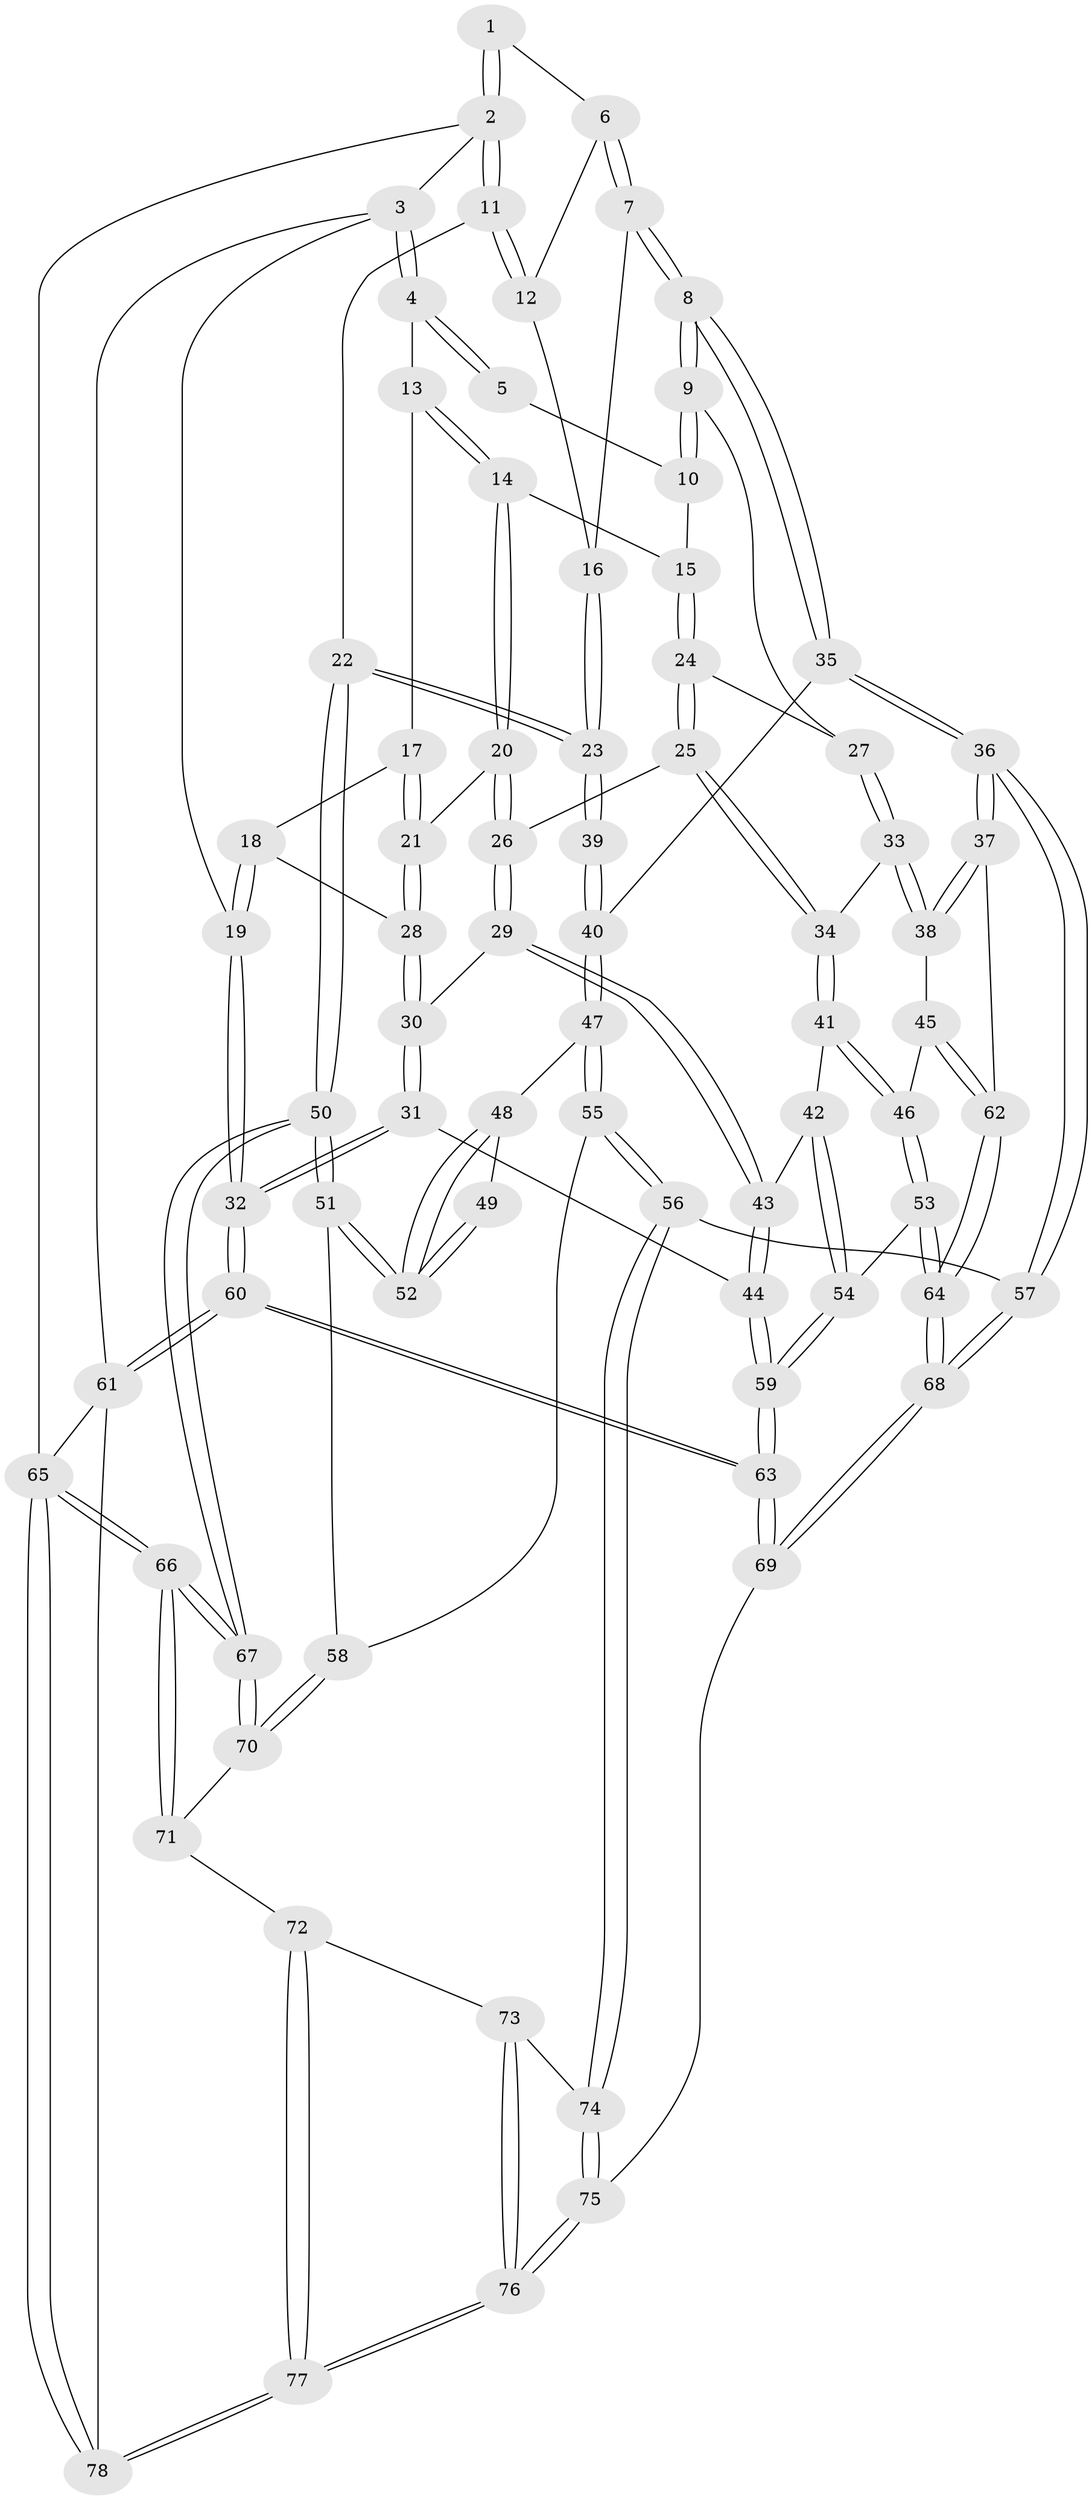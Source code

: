 // Generated by graph-tools (version 1.1) at 2025/27/03/09/25 03:27:17]
// undirected, 78 vertices, 192 edges
graph export_dot {
graph [start="1"]
  node [color=gray90,style=filled];
  1 [pos="+0.8611785626945636+0"];
  2 [pos="+1+0"];
  3 [pos="+0+0"];
  4 [pos="+0+0"];
  5 [pos="+0.514798729337016+0"];
  6 [pos="+0.8482561896715574+0"];
  7 [pos="+0.7433198916779624+0.20659680514512427"];
  8 [pos="+0.7427730334177901+0.20715744672290248"];
  9 [pos="+0.6770023461890368+0.18253576554329565"];
  10 [pos="+0.5146459575617885+0"];
  11 [pos="+1+0.04493116096669288"];
  12 [pos="+0.9699721650257351+0.09741014531261649"];
  13 [pos="+0.2497172030590911+0.10121328196326226"];
  14 [pos="+0.3423850779674805+0.14094525795270618"];
  15 [pos="+0.3713738777336306+0.14579786968557232"];
  16 [pos="+0.9123550543868048+0.1589713639509611"];
  17 [pos="+0.18477672525847058+0.15865644606424087"];
  18 [pos="+0.030671947439788363+0.1820402944462509"];
  19 [pos="+0+0"];
  20 [pos="+0.21736694440196594+0.2803146774719293"];
  21 [pos="+0.19412340369003958+0.2598309620203839"];
  22 [pos="+1+0.35517417547912034"];
  23 [pos="+1+0.3472965287479455"];
  24 [pos="+0.3867431995742282+0.17022845403229198"];
  25 [pos="+0.25280786006205014+0.34120648194687336"];
  26 [pos="+0.2376552952711942+0.33991261531115663"];
  27 [pos="+0.4651176300801419+0.25028047285686156"];
  28 [pos="+0.08668030154796677+0.26869369375892715"];
  29 [pos="+0.20062365661434675+0.3721438278727438"];
  30 [pos="+0.08869184861806076+0.3078433184515476"];
  31 [pos="+0.024863741807945497+0.4092756501881995"];
  32 [pos="+0+0.3992305954412972"];
  33 [pos="+0.45427457495480905+0.32512665309134964"];
  34 [pos="+0.35247306465533634+0.3884447840356015"];
  35 [pos="+0.7797085005201249+0.3420579097183093"];
  36 [pos="+0.6708137795601642+0.49965774786066025"];
  37 [pos="+0.6623575771494569+0.4981997839759924"];
  38 [pos="+0.5508435248653899+0.4578976625297393"];
  39 [pos="+1+0.3572477977907568"];
  40 [pos="+0.8284856828696024+0.3570743646746515"];
  41 [pos="+0.3446704576945551+0.4329837366416583"];
  42 [pos="+0.28989974587758316+0.470649347698035"];
  43 [pos="+0.17159347624915344+0.4484510090765086"];
  44 [pos="+0.13024414388168606+0.4893103779023349"];
  45 [pos="+0.4653193674771163+0.5113751681719909"];
  46 [pos="+0.40560373174381+0.5389444715737489"];
  47 [pos="+0.8962940950808435+0.49384964649231894"];
  48 [pos="+0.9057555109275991+0.4972243249115045"];
  49 [pos="+0.9655385168792714+0.4714659059868501"];
  50 [pos="+1+0.5550078285654542"];
  51 [pos="+1+0.5936900239212713"];
  52 [pos="+0.9430587700209164+0.5142984532220071"];
  53 [pos="+0.3702622001285153+0.6181816670965077"];
  54 [pos="+0.27637777084962645+0.6093835638203734"];
  55 [pos="+0.86427430001114+0.6349549691925046"];
  56 [pos="+0.7571639016331136+0.6574860962401052"];
  57 [pos="+0.70404847338806+0.5998324101784362"];
  58 [pos="+0.915424394219372+0.6397909295530724"];
  59 [pos="+0.1339718246171187+0.645719128473186"];
  60 [pos="+0+1"];
  61 [pos="+0+1"];
  62 [pos="+0.5027514271111263+0.6112105837401882"];
  63 [pos="+0+0.9785064750295732"];
  64 [pos="+0.42977654606256027+0.6975665364891129"];
  65 [pos="+1+1"];
  66 [pos="+1+1"];
  67 [pos="+1+0.8209058856955521"];
  68 [pos="+0.4550632684357698+0.7639329023229358"];
  69 [pos="+0.4498090965736207+0.819907769655012"];
  70 [pos="+0.9584649730281103+0.7413319583757069"];
  71 [pos="+0.8804444260429963+0.8675912820750066"];
  72 [pos="+0.848284598411603+0.8576018948171761"];
  73 [pos="+0.7783755835964169+0.7789758734965968"];
  74 [pos="+0.7573729885323797+0.7213894006930849"];
  75 [pos="+0.4966774166324224+0.8645670943131626"];
  76 [pos="+0.5682102497711548+0.9930488272676108"];
  77 [pos="+0.6062625196163787+1"];
  78 [pos="+0.6063746340119943+1"];
  1 -- 2;
  1 -- 2;
  1 -- 6;
  2 -- 3;
  2 -- 11;
  2 -- 11;
  2 -- 65;
  3 -- 4;
  3 -- 4;
  3 -- 19;
  3 -- 61;
  4 -- 5;
  4 -- 5;
  4 -- 13;
  5 -- 10;
  6 -- 7;
  6 -- 7;
  6 -- 12;
  7 -- 8;
  7 -- 8;
  7 -- 16;
  8 -- 9;
  8 -- 9;
  8 -- 35;
  8 -- 35;
  9 -- 10;
  9 -- 10;
  9 -- 27;
  10 -- 15;
  11 -- 12;
  11 -- 12;
  11 -- 22;
  12 -- 16;
  13 -- 14;
  13 -- 14;
  13 -- 17;
  14 -- 15;
  14 -- 20;
  14 -- 20;
  15 -- 24;
  15 -- 24;
  16 -- 23;
  16 -- 23;
  17 -- 18;
  17 -- 21;
  17 -- 21;
  18 -- 19;
  18 -- 19;
  18 -- 28;
  19 -- 32;
  19 -- 32;
  20 -- 21;
  20 -- 26;
  20 -- 26;
  21 -- 28;
  21 -- 28;
  22 -- 23;
  22 -- 23;
  22 -- 50;
  22 -- 50;
  23 -- 39;
  23 -- 39;
  24 -- 25;
  24 -- 25;
  24 -- 27;
  25 -- 26;
  25 -- 34;
  25 -- 34;
  26 -- 29;
  26 -- 29;
  27 -- 33;
  27 -- 33;
  28 -- 30;
  28 -- 30;
  29 -- 30;
  29 -- 43;
  29 -- 43;
  30 -- 31;
  30 -- 31;
  31 -- 32;
  31 -- 32;
  31 -- 44;
  32 -- 60;
  32 -- 60;
  33 -- 34;
  33 -- 38;
  33 -- 38;
  34 -- 41;
  34 -- 41;
  35 -- 36;
  35 -- 36;
  35 -- 40;
  36 -- 37;
  36 -- 37;
  36 -- 57;
  36 -- 57;
  37 -- 38;
  37 -- 38;
  37 -- 62;
  38 -- 45;
  39 -- 40;
  39 -- 40;
  40 -- 47;
  40 -- 47;
  41 -- 42;
  41 -- 46;
  41 -- 46;
  42 -- 43;
  42 -- 54;
  42 -- 54;
  43 -- 44;
  43 -- 44;
  44 -- 59;
  44 -- 59;
  45 -- 46;
  45 -- 62;
  45 -- 62;
  46 -- 53;
  46 -- 53;
  47 -- 48;
  47 -- 55;
  47 -- 55;
  48 -- 49;
  48 -- 52;
  48 -- 52;
  49 -- 52;
  49 -- 52;
  50 -- 51;
  50 -- 51;
  50 -- 67;
  50 -- 67;
  51 -- 52;
  51 -- 52;
  51 -- 58;
  53 -- 54;
  53 -- 64;
  53 -- 64;
  54 -- 59;
  54 -- 59;
  55 -- 56;
  55 -- 56;
  55 -- 58;
  56 -- 57;
  56 -- 74;
  56 -- 74;
  57 -- 68;
  57 -- 68;
  58 -- 70;
  58 -- 70;
  59 -- 63;
  59 -- 63;
  60 -- 61;
  60 -- 61;
  60 -- 63;
  60 -- 63;
  61 -- 78;
  61 -- 65;
  62 -- 64;
  62 -- 64;
  63 -- 69;
  63 -- 69;
  64 -- 68;
  64 -- 68;
  65 -- 66;
  65 -- 66;
  65 -- 78;
  65 -- 78;
  66 -- 67;
  66 -- 67;
  66 -- 71;
  66 -- 71;
  67 -- 70;
  67 -- 70;
  68 -- 69;
  68 -- 69;
  69 -- 75;
  70 -- 71;
  71 -- 72;
  72 -- 73;
  72 -- 77;
  72 -- 77;
  73 -- 74;
  73 -- 76;
  73 -- 76;
  74 -- 75;
  74 -- 75;
  75 -- 76;
  75 -- 76;
  76 -- 77;
  76 -- 77;
  77 -- 78;
  77 -- 78;
}
